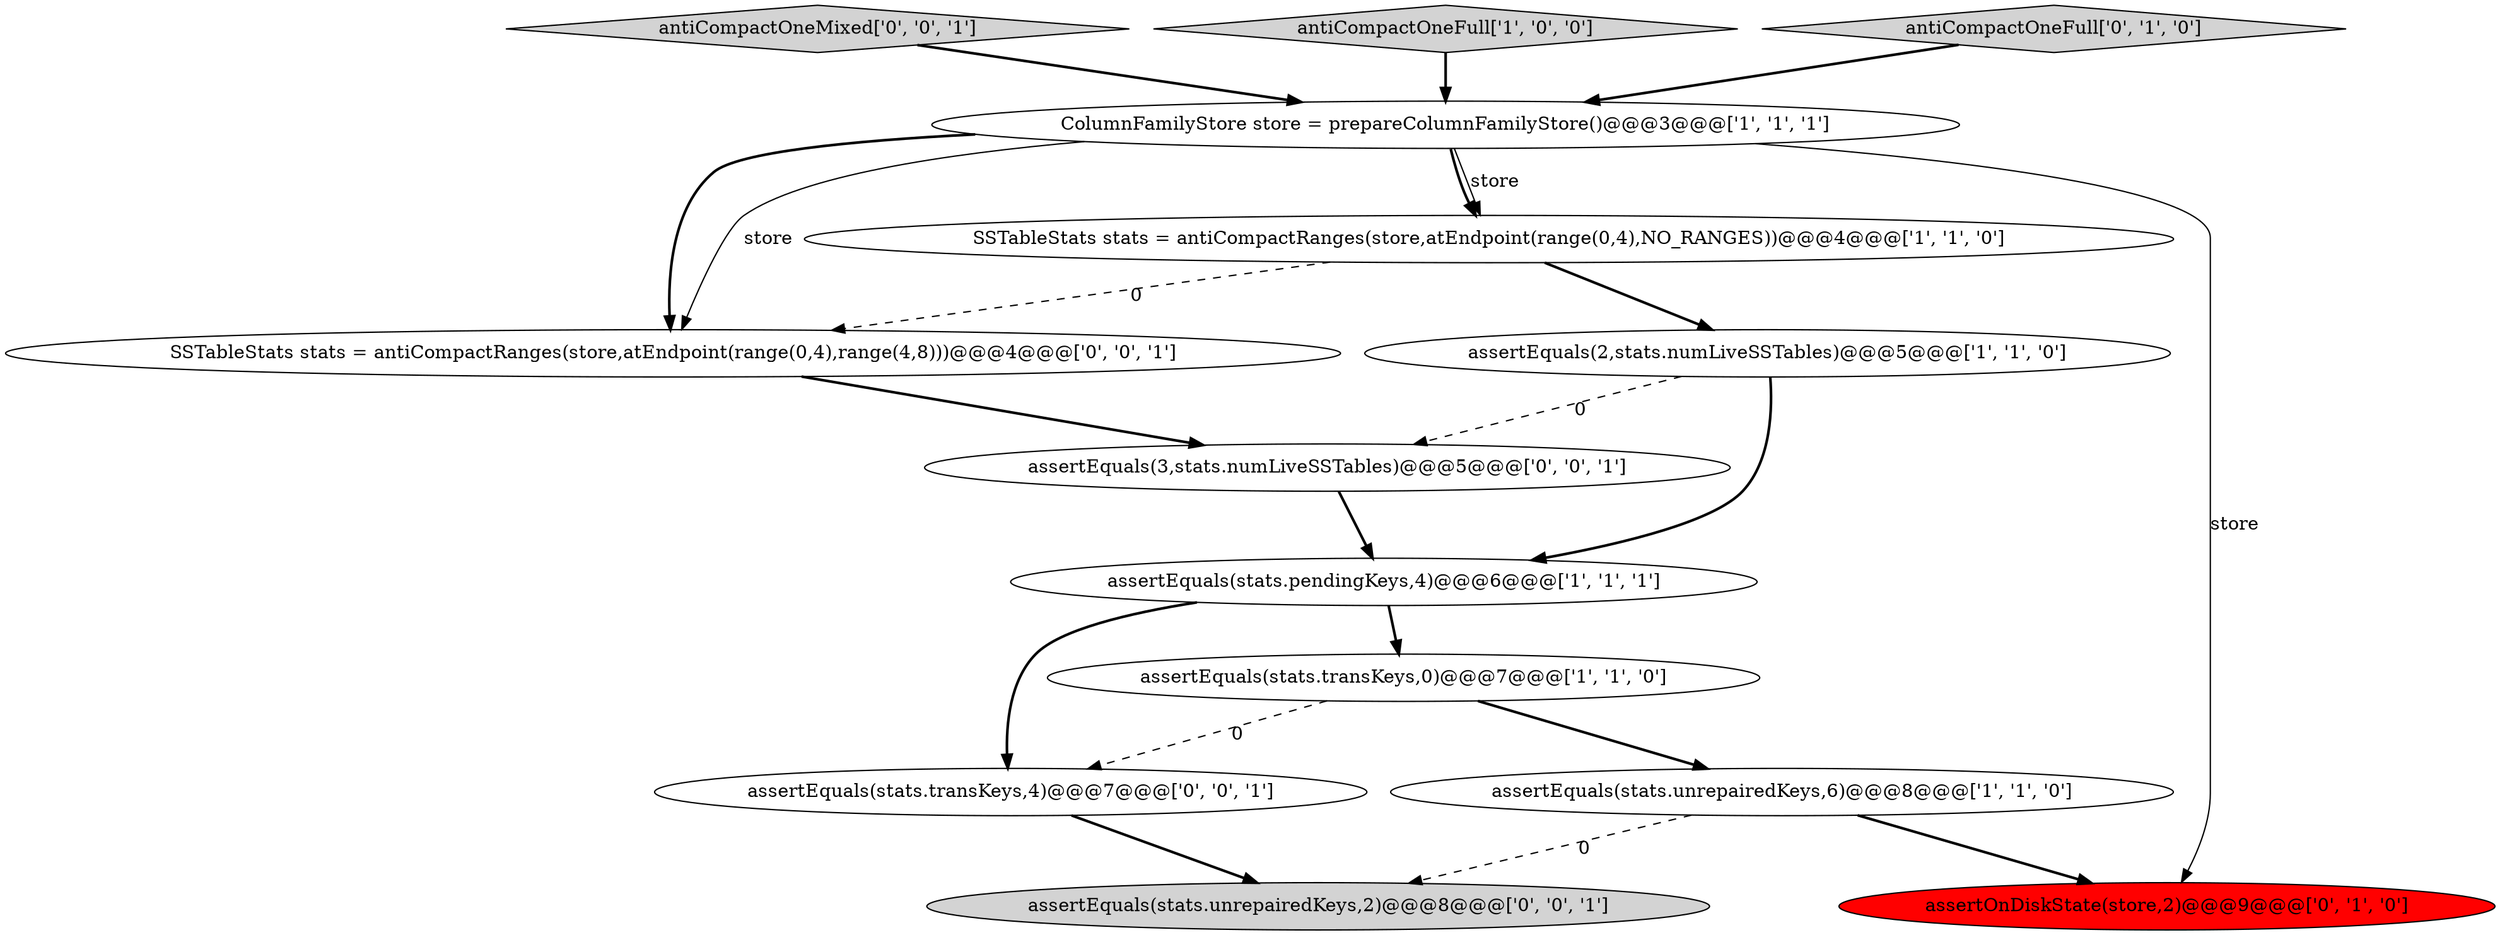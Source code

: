 digraph {
6 [style = filled, label = "assertEquals(stats.pendingKeys,4)@@@6@@@['1', '1', '1']", fillcolor = white, shape = ellipse image = "AAA0AAABBB1BBB"];
12 [style = filled, label = "SSTableStats stats = antiCompactRanges(store,atEndpoint(range(0,4),range(4,8)))@@@4@@@['0', '0', '1']", fillcolor = white, shape = ellipse image = "AAA0AAABBB3BBB"];
11 [style = filled, label = "antiCompactOneMixed['0', '0', '1']", fillcolor = lightgray, shape = diamond image = "AAA0AAABBB3BBB"];
13 [style = filled, label = "assertEquals(3,stats.numLiveSSTables)@@@5@@@['0', '0', '1']", fillcolor = white, shape = ellipse image = "AAA0AAABBB3BBB"];
10 [style = filled, label = "assertEquals(stats.unrepairedKeys,2)@@@8@@@['0', '0', '1']", fillcolor = lightgray, shape = ellipse image = "AAA0AAABBB3BBB"];
1 [style = filled, label = "assertEquals(stats.unrepairedKeys,6)@@@8@@@['1', '1', '0']", fillcolor = white, shape = ellipse image = "AAA0AAABBB1BBB"];
3 [style = filled, label = "SSTableStats stats = antiCompactRanges(store,atEndpoint(range(0,4),NO_RANGES))@@@4@@@['1', '1', '0']", fillcolor = white, shape = ellipse image = "AAA0AAABBB1BBB"];
0 [style = filled, label = "ColumnFamilyStore store = prepareColumnFamilyStore()@@@3@@@['1', '1', '1']", fillcolor = white, shape = ellipse image = "AAA0AAABBB1BBB"];
5 [style = filled, label = "antiCompactOneFull['1', '0', '0']", fillcolor = lightgray, shape = diamond image = "AAA0AAABBB1BBB"];
2 [style = filled, label = "assertEquals(stats.transKeys,0)@@@7@@@['1', '1', '0']", fillcolor = white, shape = ellipse image = "AAA0AAABBB1BBB"];
9 [style = filled, label = "assertEquals(stats.transKeys,4)@@@7@@@['0', '0', '1']", fillcolor = white, shape = ellipse image = "AAA0AAABBB3BBB"];
4 [style = filled, label = "assertEquals(2,stats.numLiveSSTables)@@@5@@@['1', '1', '0']", fillcolor = white, shape = ellipse image = "AAA0AAABBB1BBB"];
7 [style = filled, label = "assertOnDiskState(store,2)@@@9@@@['0', '1', '0']", fillcolor = red, shape = ellipse image = "AAA1AAABBB2BBB"];
8 [style = filled, label = "antiCompactOneFull['0', '1', '0']", fillcolor = lightgray, shape = diamond image = "AAA0AAABBB2BBB"];
0->3 [style = bold, label=""];
4->6 [style = bold, label=""];
2->1 [style = bold, label=""];
0->12 [style = bold, label=""];
1->10 [style = dashed, label="0"];
9->10 [style = bold, label=""];
3->4 [style = bold, label=""];
1->7 [style = bold, label=""];
6->2 [style = bold, label=""];
8->0 [style = bold, label=""];
12->13 [style = bold, label=""];
11->0 [style = bold, label=""];
0->7 [style = solid, label="store"];
3->12 [style = dashed, label="0"];
5->0 [style = bold, label=""];
2->9 [style = dashed, label="0"];
0->3 [style = solid, label="store"];
13->6 [style = bold, label=""];
6->9 [style = bold, label=""];
4->13 [style = dashed, label="0"];
0->12 [style = solid, label="store"];
}
